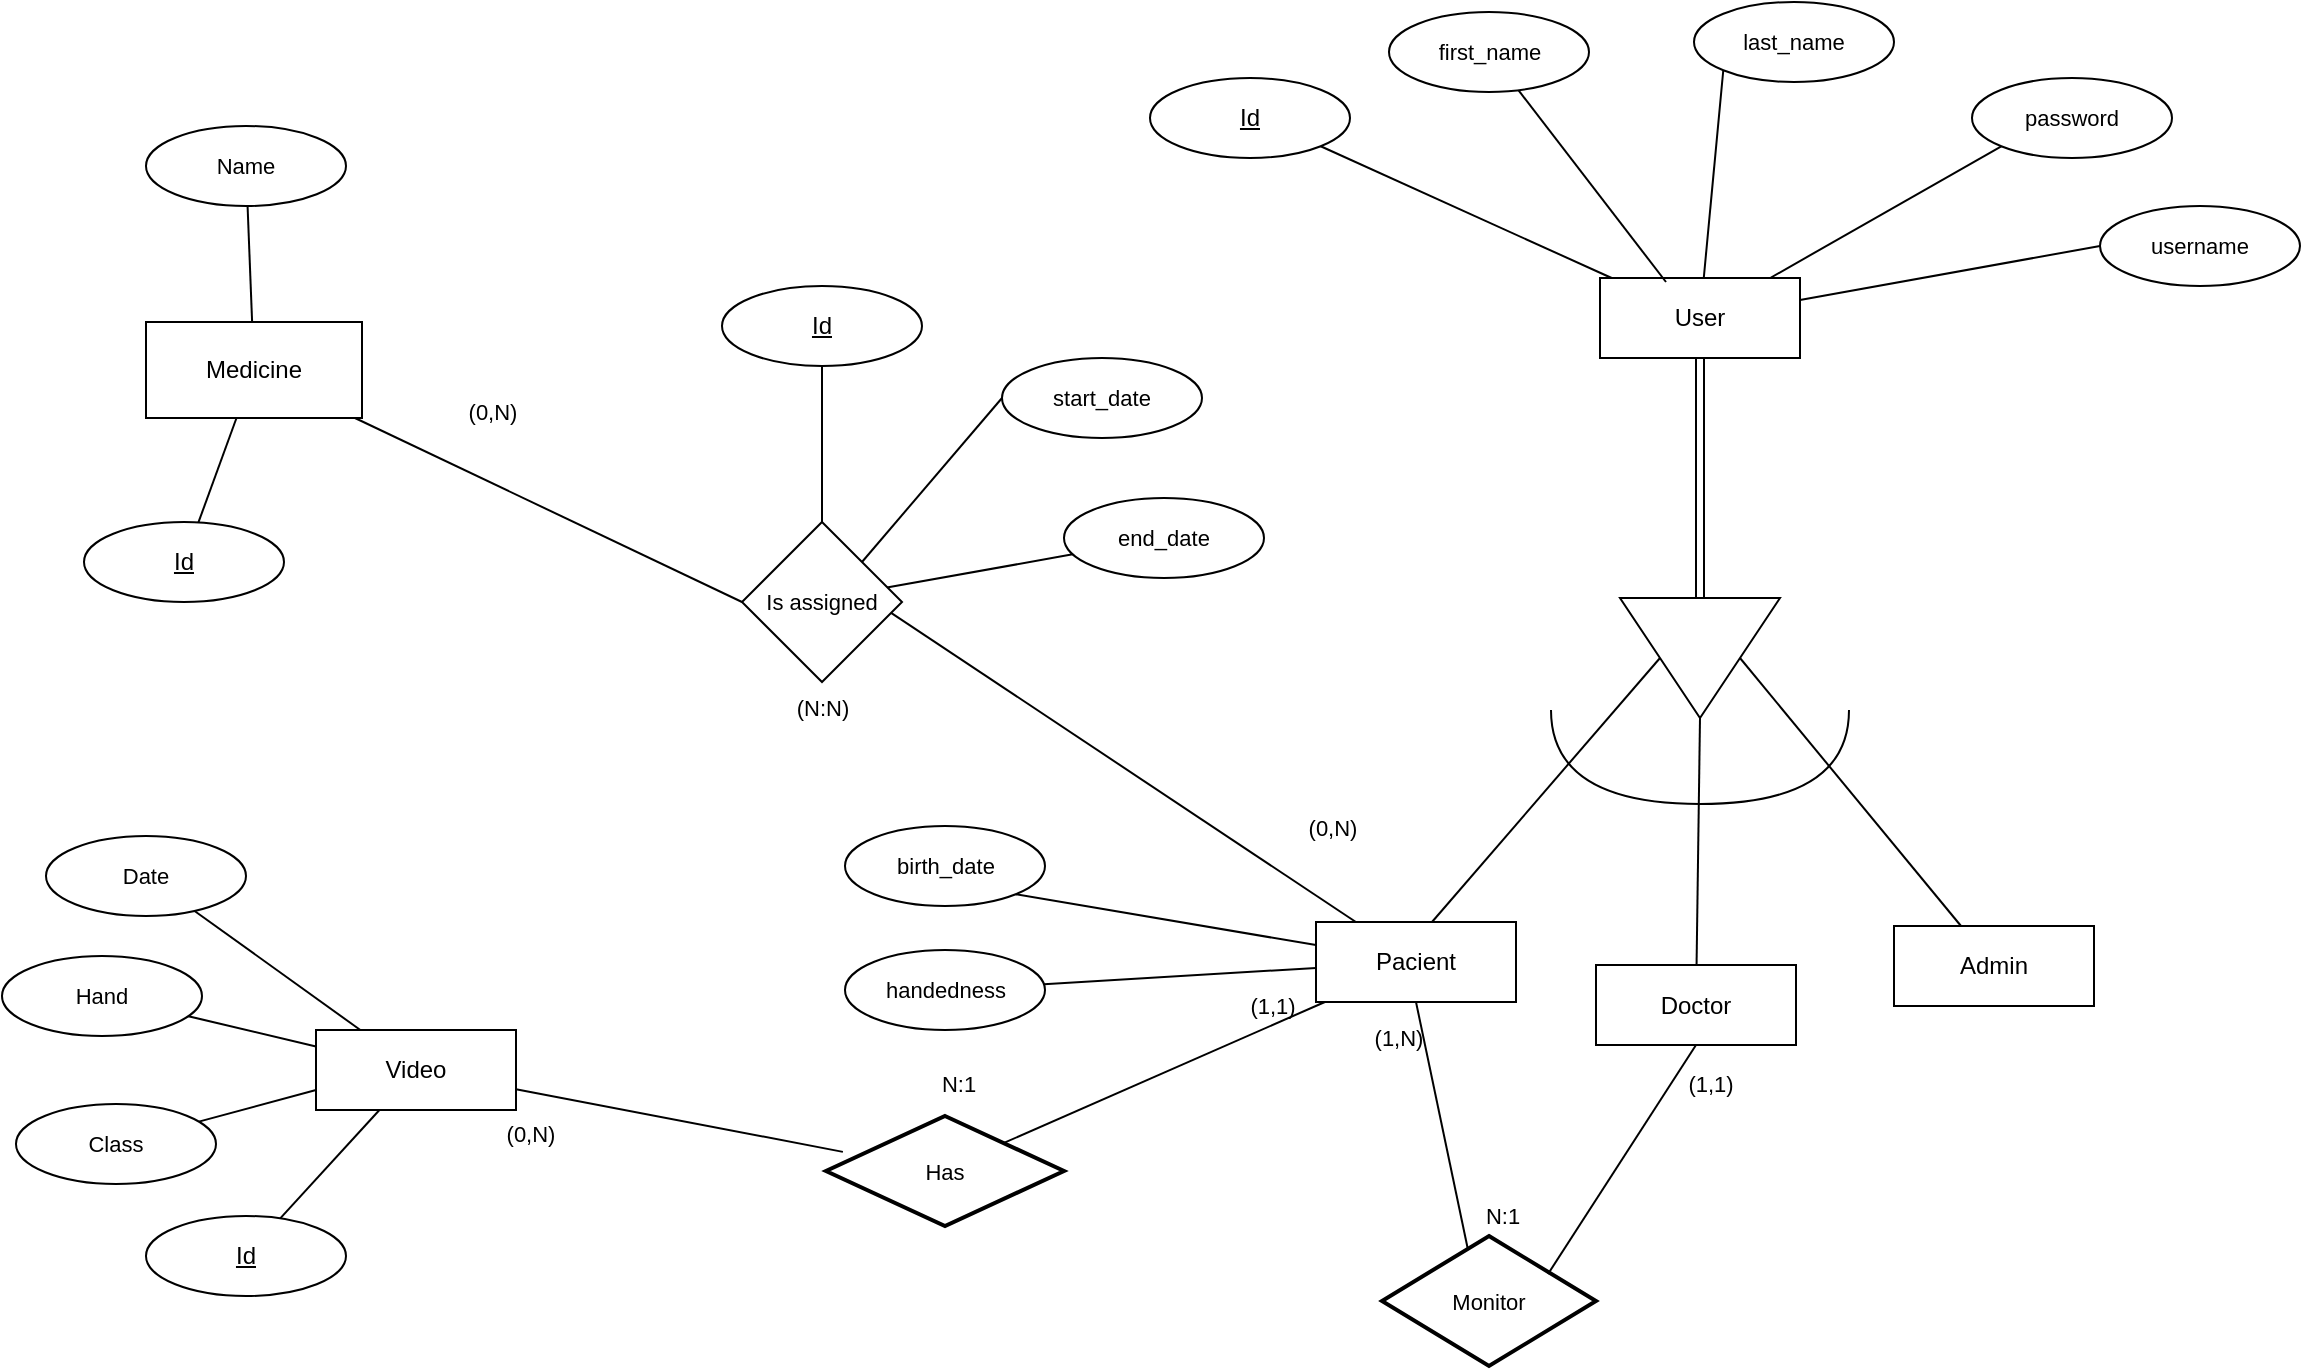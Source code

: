 <mxfile version="24.2.7" type="google">
  <diagram id="-jLuVDc9Q0OqYaRF-Ju1" name="Página-2">
    <mxGraphModel grid="1" page="1" gridSize="10" guides="1" tooltips="1" connect="1" arrows="1" fold="1" pageScale="1" pageWidth="1169" pageHeight="1000" math="0" shadow="0">
      <root>
        <mxCell id="0" />
        <mxCell id="1" parent="0" />
        <mxCell id="lNOraf0grWJchJQEA7N4-1" style="edgeStyle=orthogonalEdgeStyle;rounded=0;orthogonalLoop=1;jettySize=auto;html=1;exitX=0.5;exitY=1;exitDx=0;exitDy=0;endArrow=none;endFill=0;shape=link;" edge="1" parent="1" source="lNOraf0grWJchJQEA7N4-2" target="lNOraf0grWJchJQEA7N4-16">
          <mxGeometry relative="1" as="geometry" />
        </mxCell>
        <mxCell id="lNOraf0grWJchJQEA7N4-2" value="User" style="whiteSpace=wrap;html=1;align=center;" vertex="1" parent="1">
          <mxGeometry x="1968" y="248" width="100" height="40" as="geometry" />
        </mxCell>
        <mxCell id="lNOraf0grWJchJQEA7N4-3" style="edgeStyle=none;shape=connector;rounded=0;orthogonalLoop=1;jettySize=auto;html=1;exitX=1;exitY=1;exitDx=0;exitDy=0;labelBackgroundColor=default;strokeColor=default;align=center;verticalAlign=middle;fontFamily=Helvetica;fontSize=11;fontColor=default;endArrow=none;endFill=0;" edge="1" parent="1" source="lNOraf0grWJchJQEA7N4-4" target="lNOraf0grWJchJQEA7N4-2">
          <mxGeometry relative="1" as="geometry" />
        </mxCell>
        <mxCell id="lNOraf0grWJchJQEA7N4-4" value="Id" style="ellipse;whiteSpace=wrap;html=1;align=center;fontStyle=4;" vertex="1" parent="1">
          <mxGeometry x="1743" y="148" width="100" height="40" as="geometry" />
        </mxCell>
        <mxCell id="lNOraf0grWJchJQEA7N4-5" style="rounded=0;orthogonalLoop=1;jettySize=auto;html=1;entryX=0.33;entryY=0.05;entryDx=0;entryDy=0;endArrow=none;endFill=0;entryPerimeter=0;" edge="1" parent="1" source="lNOraf0grWJchJQEA7N4-6" target="lNOraf0grWJchJQEA7N4-2">
          <mxGeometry relative="1" as="geometry" />
        </mxCell>
        <mxCell id="lNOraf0grWJchJQEA7N4-6" value="first_name" style="ellipse;whiteSpace=wrap;html=1;align=center;fontFamily=Helvetica;fontSize=11;fontColor=default;" vertex="1" parent="1">
          <mxGeometry x="1862.5" y="115" width="100" height="40" as="geometry" />
        </mxCell>
        <mxCell id="lNOraf0grWJchJQEA7N4-7" style="edgeStyle=none;shape=connector;rounded=0;orthogonalLoop=1;jettySize=auto;html=1;exitX=0;exitY=1;exitDx=0;exitDy=0;labelBackgroundColor=default;strokeColor=default;align=center;verticalAlign=middle;fontFamily=Helvetica;fontSize=11;fontColor=default;endArrow=none;endFill=0;" edge="1" parent="1" source="lNOraf0grWJchJQEA7N4-8" target="lNOraf0grWJchJQEA7N4-2">
          <mxGeometry relative="1" as="geometry" />
        </mxCell>
        <mxCell id="lNOraf0grWJchJQEA7N4-8" value="last_name" style="ellipse;whiteSpace=wrap;html=1;align=center;fontFamily=Helvetica;fontSize=11;fontColor=default;" vertex="1" parent="1">
          <mxGeometry x="2015" y="110" width="100" height="40" as="geometry" />
        </mxCell>
        <mxCell id="lNOraf0grWJchJQEA7N4-9" style="edgeStyle=none;shape=connector;rounded=0;orthogonalLoop=1;jettySize=auto;html=1;exitX=0;exitY=1;exitDx=0;exitDy=0;labelBackgroundColor=default;strokeColor=default;align=center;verticalAlign=middle;fontFamily=Helvetica;fontSize=11;fontColor=default;endArrow=none;endFill=0;" edge="1" parent="1" source="lNOraf0grWJchJQEA7N4-10" target="lNOraf0grWJchJQEA7N4-2">
          <mxGeometry relative="1" as="geometry" />
        </mxCell>
        <mxCell id="lNOraf0grWJchJQEA7N4-10" value="password" style="ellipse;whiteSpace=wrap;html=1;align=center;fontFamily=Helvetica;fontSize=11;fontColor=default;" vertex="1" parent="1">
          <mxGeometry x="2154" y="148" width="100" height="40" as="geometry" />
        </mxCell>
        <mxCell id="lNOraf0grWJchJQEA7N4-11" style="edgeStyle=none;shape=connector;rounded=0;orthogonalLoop=1;jettySize=auto;html=1;labelBackgroundColor=default;strokeColor=default;align=center;verticalAlign=middle;fontFamily=Helvetica;fontSize=11;fontColor=default;endArrow=none;endFill=0;entryX=0.721;entryY=0.27;entryDx=0;entryDy=0;entryPerimeter=0;" edge="1" parent="1" source="lNOraf0grWJchJQEA7N4-33" target="lNOraf0grWJchJQEA7N4-28">
          <mxGeometry relative="1" as="geometry">
            <mxPoint x="1965" y="641" as="sourcePoint" />
          </mxGeometry>
        </mxCell>
        <mxCell id="lNOraf0grWJchJQEA7N4-12" value="Admin" style="whiteSpace=wrap;html=1;align=center;" vertex="1" parent="1">
          <mxGeometry x="2115" y="572" width="100" height="40" as="geometry" />
        </mxCell>
        <mxCell id="lNOraf0grWJchJQEA7N4-13" style="rounded=0;orthogonalLoop=1;jettySize=auto;html=1;exitX=0.5;exitY=0;exitDx=0;exitDy=0;endArrow=none;endFill=0;" edge="1" parent="1" source="lNOraf0grWJchJQEA7N4-16" target="lNOraf0grWJchJQEA7N4-12">
          <mxGeometry relative="1" as="geometry" />
        </mxCell>
        <mxCell id="lNOraf0grWJchJQEA7N4-14" style="rounded=0;orthogonalLoop=1;jettySize=auto;html=1;exitX=1;exitY=0.5;exitDx=0;exitDy=0;endArrow=none;endFill=0;" edge="1" parent="1" source="lNOraf0grWJchJQEA7N4-16" target="lNOraf0grWJchJQEA7N4-32">
          <mxGeometry relative="1" as="geometry">
            <mxPoint x="2015.392" y="601" as="targetPoint" />
          </mxGeometry>
        </mxCell>
        <mxCell id="lNOraf0grWJchJQEA7N4-15" style="edgeStyle=none;shape=connector;rounded=0;orthogonalLoop=1;jettySize=auto;html=1;exitX=0.5;exitY=1;exitDx=0;exitDy=0;labelBackgroundColor=default;strokeColor=default;align=center;verticalAlign=middle;fontFamily=Helvetica;fontSize=11;fontColor=default;endArrow=none;endFill=0;" edge="1" parent="1" source="lNOraf0grWJchJQEA7N4-16">
          <mxGeometry relative="1" as="geometry">
            <mxPoint x="1882.273" y="572" as="targetPoint" />
          </mxGeometry>
        </mxCell>
        <mxCell id="lNOraf0grWJchJQEA7N4-16" value="" style="triangle;whiteSpace=wrap;html=1;rotation=90;" vertex="1" parent="1">
          <mxGeometry x="1988" y="398" width="60" height="80" as="geometry" />
        </mxCell>
        <mxCell id="lNOraf0grWJchJQEA7N4-17" value="" style="shape=requiredInterface;html=1;verticalLabelPosition=bottom;sketch=0;fontFamily=Helvetica;fontSize=11;fontColor=default;rotation=90;" vertex="1" parent="1">
          <mxGeometry x="1994.5" y="413" width="47" height="149" as="geometry" />
        </mxCell>
        <mxCell id="lNOraf0grWJchJQEA7N4-18" style="edgeStyle=none;shape=connector;rounded=0;orthogonalLoop=1;jettySize=auto;html=1;labelBackgroundColor=default;strokeColor=default;align=center;verticalAlign=middle;fontFamily=Helvetica;fontSize=11;fontColor=default;endArrow=none;endFill=0;entryX=0.071;entryY=0.326;entryDx=0;entryDy=0;entryPerimeter=0;" edge="1" parent="1" source="lNOraf0grWJchJQEA7N4-19" target="lNOraf0grWJchJQEA7N4-28">
          <mxGeometry relative="1" as="geometry" />
        </mxCell>
        <mxCell id="lNOraf0grWJchJQEA7N4-19" value="Video" style="whiteSpace=wrap;html=1;align=center;" vertex="1" parent="1">
          <mxGeometry x="1326" y="624" width="100" height="40" as="geometry" />
        </mxCell>
        <mxCell id="lNOraf0grWJchJQEA7N4-20" style="edgeStyle=none;shape=connector;rounded=0;orthogonalLoop=1;jettySize=auto;html=1;labelBackgroundColor=default;strokeColor=default;align=center;verticalAlign=middle;fontFamily=Helvetica;fontSize=11;fontColor=default;endArrow=none;endFill=0;" edge="1" parent="1" source="lNOraf0grWJchJQEA7N4-21" target="lNOraf0grWJchJQEA7N4-19">
          <mxGeometry relative="1" as="geometry" />
        </mxCell>
        <mxCell id="lNOraf0grWJchJQEA7N4-21" value="Id" style="ellipse;whiteSpace=wrap;html=1;align=center;fontStyle=4;" vertex="1" parent="1">
          <mxGeometry x="1241" y="717" width="100" height="40" as="geometry" />
        </mxCell>
        <mxCell id="lNOraf0grWJchJQEA7N4-22" style="edgeStyle=none;shape=connector;rounded=0;orthogonalLoop=1;jettySize=auto;html=1;entryX=0;entryY=0.75;entryDx=0;entryDy=0;labelBackgroundColor=default;strokeColor=default;align=center;verticalAlign=middle;fontFamily=Helvetica;fontSize=11;fontColor=default;endArrow=none;endFill=0;" edge="1" parent="1" source="lNOraf0grWJchJQEA7N4-23" target="lNOraf0grWJchJQEA7N4-19">
          <mxGeometry relative="1" as="geometry" />
        </mxCell>
        <mxCell id="lNOraf0grWJchJQEA7N4-23" value="Class" style="ellipse;whiteSpace=wrap;html=1;align=center;fontFamily=Helvetica;fontSize=11;fontColor=default;" vertex="1" parent="1">
          <mxGeometry x="1176" y="661" width="100" height="40" as="geometry" />
        </mxCell>
        <mxCell id="lNOraf0grWJchJQEA7N4-24" style="edgeStyle=none;shape=connector;rounded=0;orthogonalLoop=1;jettySize=auto;html=1;labelBackgroundColor=default;strokeColor=default;align=center;verticalAlign=middle;fontFamily=Helvetica;fontSize=11;fontColor=default;endArrow=none;endFill=0;" edge="1" parent="1" source="lNOraf0grWJchJQEA7N4-25" target="lNOraf0grWJchJQEA7N4-19">
          <mxGeometry relative="1" as="geometry" />
        </mxCell>
        <mxCell id="lNOraf0grWJchJQEA7N4-25" value="Hand" style="ellipse;whiteSpace=wrap;html=1;align=center;fontFamily=Helvetica;fontSize=11;fontColor=default;" vertex="1" parent="1">
          <mxGeometry x="1169" y="587" width="100" height="40" as="geometry" />
        </mxCell>
        <mxCell id="lNOraf0grWJchJQEA7N4-26" style="edgeStyle=none;shape=connector;rounded=0;orthogonalLoop=1;jettySize=auto;html=1;labelBackgroundColor=default;strokeColor=default;align=center;verticalAlign=middle;fontFamily=Helvetica;fontSize=11;fontColor=default;endArrow=none;endFill=0;" edge="1" parent="1" source="lNOraf0grWJchJQEA7N4-27" target="lNOraf0grWJchJQEA7N4-19">
          <mxGeometry relative="1" as="geometry" />
        </mxCell>
        <mxCell id="lNOraf0grWJchJQEA7N4-27" value="Date" style="ellipse;whiteSpace=wrap;html=1;align=center;fontFamily=Helvetica;fontSize=11;fontColor=default;" vertex="1" parent="1">
          <mxGeometry x="1191" y="527" width="100" height="40" as="geometry" />
        </mxCell>
        <mxCell id="lNOraf0grWJchJQEA7N4-28" value="Has" style="strokeWidth=2;html=1;shape=mxgraph.flowchart.decision;whiteSpace=wrap;fontFamily=Helvetica;fontSize=11;fontColor=default;" vertex="1" parent="1">
          <mxGeometry x="1581" y="667" width="119" height="55" as="geometry" />
        </mxCell>
        <mxCell id="lNOraf0grWJchJQEA7N4-29" value="(0,N)" style="text;html=1;align=center;verticalAlign=middle;resizable=0;points=[];autosize=1;strokeColor=none;fillColor=none;fontSize=11;fontFamily=Helvetica;fontColor=default;" vertex="1" parent="1">
          <mxGeometry x="1408" y="661" width="50" height="30" as="geometry" />
        </mxCell>
        <mxCell id="lNOraf0grWJchJQEA7N4-30" value="(1,1)" style="text;html=1;align=center;verticalAlign=middle;resizable=0;points=[];autosize=1;strokeColor=none;fillColor=none;fontSize=11;fontFamily=Helvetica;fontColor=default;" vertex="1" parent="1">
          <mxGeometry x="1779" y="597" width="50" height="30" as="geometry" />
        </mxCell>
        <mxCell id="lNOraf0grWJchJQEA7N4-31" value="N:1" style="text;html=1;align=center;verticalAlign=middle;resizable=0;points=[];autosize=1;strokeColor=none;fillColor=none;fontSize=11;fontFamily=Helvetica;fontColor=default;" vertex="1" parent="1">
          <mxGeometry x="1629" y="638" width="35" height="25" as="geometry" />
        </mxCell>
        <mxCell id="lNOraf0grWJchJQEA7N4-32" value="Doctor" style="whiteSpace=wrap;html=1;align=center;" vertex="1" parent="1">
          <mxGeometry x="1966" y="591.5" width="100" height="40" as="geometry" />
        </mxCell>
        <mxCell id="lNOraf0grWJchJQEA7N4-49" style="rounded=0;orthogonalLoop=1;jettySize=auto;html=1;entryX=0.925;entryY=0.563;entryDx=0;entryDy=0;endArrow=none;endFill=0;entryPerimeter=0;" edge="1" parent="1" source="lNOraf0grWJchJQEA7N4-33" target="lNOraf0grWJchJQEA7N4-55">
          <mxGeometry relative="1" as="geometry">
            <mxPoint x="1629" y="403" as="targetPoint" />
          </mxGeometry>
        </mxCell>
        <mxCell id="lNOraf0grWJchJQEA7N4-33" value="Pacient" style="whiteSpace=wrap;html=1;align=center;" vertex="1" parent="1">
          <mxGeometry x="1826" y="570" width="100" height="40" as="geometry" />
        </mxCell>
        <mxCell id="lNOraf0grWJchJQEA7N4-34" value="Monitor" style="strokeWidth=2;html=1;shape=mxgraph.flowchart.decision;whiteSpace=wrap;fontFamily=Helvetica;fontSize=11;fontColor=default;" vertex="1" parent="1">
          <mxGeometry x="1859" y="727" width="107" height="65" as="geometry" />
        </mxCell>
        <mxCell id="lNOraf0grWJchJQEA7N4-35" style="edgeStyle=none;shape=connector;rounded=0;orthogonalLoop=1;jettySize=auto;html=1;exitX=0.5;exitY=1;exitDx=0;exitDy=0;entryX=0.402;entryY=0.108;entryDx=0;entryDy=0;entryPerimeter=0;labelBackgroundColor=default;strokeColor=default;align=center;verticalAlign=middle;fontFamily=Helvetica;fontSize=11;fontColor=default;endArrow=none;endFill=0;" edge="1" parent="1" source="lNOraf0grWJchJQEA7N4-33" target="lNOraf0grWJchJQEA7N4-34">
          <mxGeometry relative="1" as="geometry" />
        </mxCell>
        <mxCell id="lNOraf0grWJchJQEA7N4-36" style="edgeStyle=none;shape=connector;rounded=0;orthogonalLoop=1;jettySize=auto;html=1;exitX=0.5;exitY=1;exitDx=0;exitDy=0;entryX=0.776;entryY=0.292;entryDx=0;entryDy=0;entryPerimeter=0;labelBackgroundColor=default;strokeColor=default;align=center;verticalAlign=middle;fontFamily=Helvetica;fontSize=11;fontColor=default;endArrow=none;endFill=0;" edge="1" parent="1" source="lNOraf0grWJchJQEA7N4-32" target="lNOraf0grWJchJQEA7N4-34">
          <mxGeometry relative="1" as="geometry" />
        </mxCell>
        <mxCell id="lNOraf0grWJchJQEA7N4-37" value="(1,1)" style="text;html=1;align=center;verticalAlign=middle;resizable=0;points=[];autosize=1;strokeColor=none;fillColor=none;fontSize=11;fontFamily=Helvetica;fontColor=default;" vertex="1" parent="1">
          <mxGeometry x="1997.5" y="636" width="50" height="30" as="geometry" />
        </mxCell>
        <mxCell id="lNOraf0grWJchJQEA7N4-38" value="(1,N)" style="text;html=1;align=center;verticalAlign=middle;resizable=0;points=[];autosize=1;strokeColor=none;fillColor=none;fontSize=11;fontFamily=Helvetica;fontColor=default;" vertex="1" parent="1">
          <mxGeometry x="1842" y="613" width="50" height="30" as="geometry" />
        </mxCell>
        <mxCell id="lNOraf0grWJchJQEA7N4-39" value="N:1" style="text;html=1;align=center;verticalAlign=middle;resizable=0;points=[];autosize=1;strokeColor=none;fillColor=none;fontSize=11;fontFamily=Helvetica;fontColor=default;" vertex="1" parent="1">
          <mxGeometry x="1901" y="704" width="35" height="25" as="geometry" />
        </mxCell>
        <mxCell id="lNOraf0grWJchJQEA7N4-40" style="edgeStyle=none;shape=connector;rounded=0;orthogonalLoop=1;jettySize=auto;html=1;exitX=1;exitY=1;exitDx=0;exitDy=0;labelBackgroundColor=default;strokeColor=default;align=center;verticalAlign=middle;fontFamily=Helvetica;fontSize=11;fontColor=default;endArrow=none;endFill=0;" edge="1" parent="1" source="lNOraf0grWJchJQEA7N4-41" target="lNOraf0grWJchJQEA7N4-33">
          <mxGeometry relative="1" as="geometry" />
        </mxCell>
        <mxCell id="lNOraf0grWJchJQEA7N4-41" value="birth_date" style="ellipse;whiteSpace=wrap;html=1;align=center;fontFamily=Helvetica;fontSize=11;fontColor=default;" vertex="1" parent="1">
          <mxGeometry x="1590.5" y="522" width="100" height="40" as="geometry" />
        </mxCell>
        <mxCell id="lNOraf0grWJchJQEA7N4-42" value="handedness" style="ellipse;whiteSpace=wrap;html=1;align=center;fontFamily=Helvetica;fontSize=11;fontColor=default;" vertex="1" parent="1">
          <mxGeometry x="1590.5" y="584" width="100" height="40" as="geometry" />
        </mxCell>
        <mxCell id="lNOraf0grWJchJQEA7N4-43" style="edgeStyle=none;shape=connector;rounded=0;orthogonalLoop=1;jettySize=auto;html=1;labelBackgroundColor=default;strokeColor=default;align=center;verticalAlign=middle;fontFamily=Helvetica;fontSize=11;fontColor=default;endArrow=none;endFill=0;" edge="1" parent="1" source="lNOraf0grWJchJQEA7N4-42" target="lNOraf0grWJchJQEA7N4-33">
          <mxGeometry relative="1" as="geometry" />
        </mxCell>
        <mxCell id="lNOraf0grWJchJQEA7N4-44" style="edgeStyle=none;shape=connector;rounded=0;orthogonalLoop=1;jettySize=auto;html=1;exitX=0;exitY=0.5;exitDx=0;exitDy=0;labelBackgroundColor=default;strokeColor=default;align=center;verticalAlign=middle;fontFamily=Helvetica;fontSize=11;fontColor=default;endArrow=none;endFill=0;" edge="1" parent="1" source="lNOraf0grWJchJQEA7N4-45" target="lNOraf0grWJchJQEA7N4-2">
          <mxGeometry relative="1" as="geometry" />
        </mxCell>
        <mxCell id="lNOraf0grWJchJQEA7N4-45" value="username" style="ellipse;whiteSpace=wrap;html=1;align=center;fontFamily=Helvetica;fontSize=11;fontColor=default;" vertex="1" parent="1">
          <mxGeometry x="2218" y="212" width="100" height="40" as="geometry" />
        </mxCell>
        <mxCell id="9hEZAiYGDEkJKQtxBDnT-2" style="edgeStyle=none;rounded=0;orthogonalLoop=1;jettySize=auto;html=1;strokeColor=default;align=center;verticalAlign=middle;fontFamily=Helvetica;fontSize=11;fontColor=default;labelBackgroundColor=default;endArrow=none;endFill=0;" edge="1" parent="1" source="lNOraf0grWJchJQEA7N4-46" target="9hEZAiYGDEkJKQtxBDnT-4">
          <mxGeometry relative="1" as="geometry">
            <mxPoint x="1295" y="214" as="targetPoint" />
          </mxGeometry>
        </mxCell>
        <mxCell id="9hEZAiYGDEkJKQtxBDnT-6" style="edgeStyle=none;rounded=0;orthogonalLoop=1;jettySize=auto;html=1;strokeColor=default;align=center;verticalAlign=middle;fontFamily=Helvetica;fontSize=11;fontColor=default;labelBackgroundColor=default;endArrow=none;endFill=0;" edge="1" parent="1" source="lNOraf0grWJchJQEA7N4-46" target="9hEZAiYGDEkJKQtxBDnT-5">
          <mxGeometry relative="1" as="geometry" />
        </mxCell>
        <mxCell id="lNOraf0grWJchJQEA7N4-46" value="Medicine" style="rounded=0;whiteSpace=wrap;html=1;" vertex="1" parent="1">
          <mxGeometry x="1241" y="270" width="108" height="48" as="geometry" />
        </mxCell>
        <mxCell id="lNOraf0grWJchJQEA7N4-52" style="edgeStyle=none;rounded=0;orthogonalLoop=1;jettySize=auto;html=1;exitX=0.5;exitY=0;exitDx=0;exitDy=0;strokeColor=default;align=center;verticalAlign=middle;fontFamily=Helvetica;fontSize=11;fontColor=default;labelBackgroundColor=default;endArrow=none;endFill=0;entryX=0.5;entryY=1;entryDx=0;entryDy=0;" edge="1" parent="1" target="lNOraf0grWJchJQEA7N4-54">
          <mxGeometry relative="1" as="geometry">
            <mxPoint x="1579" y="373" as="sourcePoint" />
            <mxPoint x="1579" y="300" as="targetPoint" />
          </mxGeometry>
        </mxCell>
        <mxCell id="lNOraf0grWJchJQEA7N4-50" style="rounded=0;orthogonalLoop=1;jettySize=auto;html=1;entryX=0;entryY=0.5;entryDx=0;entryDy=0;endArrow=none;endFill=0;" edge="1" parent="1" source="lNOraf0grWJchJQEA7N4-46" target="lNOraf0grWJchJQEA7N4-55">
          <mxGeometry relative="1" as="geometry">
            <mxPoint x="1529" y="393" as="targetPoint" />
          </mxGeometry>
        </mxCell>
        <mxCell id="lNOraf0grWJchJQEA7N4-54" value="Id" style="ellipse;whiteSpace=wrap;html=1;align=center;fontStyle=4;" vertex="1" parent="1">
          <mxGeometry x="1529" y="252" width="100" height="40" as="geometry" />
        </mxCell>
        <mxCell id="lNOraf0grWJchJQEA7N4-65" style="edgeStyle=none;rounded=0;orthogonalLoop=1;jettySize=auto;html=1;exitX=1;exitY=0;exitDx=0;exitDy=0;entryX=0;entryY=0.5;entryDx=0;entryDy=0;strokeColor=default;align=center;verticalAlign=middle;fontFamily=Helvetica;fontSize=11;fontColor=default;labelBackgroundColor=default;endArrow=none;endFill=0;" edge="1" parent="1" source="lNOraf0grWJchJQEA7N4-55" target="lNOraf0grWJchJQEA7N4-62">
          <mxGeometry relative="1" as="geometry" />
        </mxCell>
        <mxCell id="lNOraf0grWJchJQEA7N4-66" style="edgeStyle=none;rounded=0;orthogonalLoop=1;jettySize=auto;html=1;exitX=0.888;exitY=0.413;exitDx=0;exitDy=0;strokeColor=default;align=center;verticalAlign=middle;fontFamily=Helvetica;fontSize=11;fontColor=default;labelBackgroundColor=default;endArrow=none;endFill=0;exitPerimeter=0;" edge="1" parent="1" source="lNOraf0grWJchJQEA7N4-55" target="lNOraf0grWJchJQEA7N4-64">
          <mxGeometry relative="1" as="geometry" />
        </mxCell>
        <mxCell id="lNOraf0grWJchJQEA7N4-55" value="Is assigned" style="rhombus;whiteSpace=wrap;html=1;fontFamily=Helvetica;fontSize=11;fontColor=default;labelBackgroundColor=default;" vertex="1" parent="1">
          <mxGeometry x="1539" y="370" width="80" height="80" as="geometry" />
        </mxCell>
        <mxCell id="lNOraf0grWJchJQEA7N4-56" value="(N:N)" style="text;html=1;align=center;verticalAlign=middle;resizable=0;points=[];autosize=1;strokeColor=none;fillColor=none;fontFamily=Helvetica;fontSize=11;fontColor=default;labelBackgroundColor=default;" vertex="1" parent="1">
          <mxGeometry x="1554" y="448" width="50" height="30" as="geometry" />
        </mxCell>
        <mxCell id="lNOraf0grWJchJQEA7N4-57" value="(0,N)" style="text;html=1;align=center;verticalAlign=middle;resizable=0;points=[];autosize=1;strokeColor=none;fillColor=none;fontFamily=Helvetica;fontSize=11;fontColor=default;labelBackgroundColor=default;" vertex="1" parent="1">
          <mxGeometry x="1389" y="300" width="50" height="30" as="geometry" />
        </mxCell>
        <mxCell id="lNOraf0grWJchJQEA7N4-59" value="(0,N)" style="text;html=1;align=center;verticalAlign=middle;resizable=0;points=[];autosize=1;strokeColor=none;fillColor=none;fontFamily=Helvetica;fontSize=11;fontColor=default;labelBackgroundColor=default;" vertex="1" parent="1">
          <mxGeometry x="1809" y="507.5" width="50" height="30" as="geometry" />
        </mxCell>
        <mxCell id="lNOraf0grWJchJQEA7N4-62" value="start_date" style="ellipse;whiteSpace=wrap;html=1;align=center;fontFamily=Helvetica;fontSize=11;fontColor=default;" vertex="1" parent="1">
          <mxGeometry x="1669" y="288" width="100" height="40" as="geometry" />
        </mxCell>
        <mxCell id="lNOraf0grWJchJQEA7N4-64" value="end&lt;span style=&quot;background-color: initial;&quot;&gt;_date&lt;/span&gt;" style="ellipse;whiteSpace=wrap;html=1;align=center;fontFamily=Helvetica;fontSize=11;fontColor=default;" vertex="1" parent="1">
          <mxGeometry x="1700" y="358" width="100" height="40" as="geometry" />
        </mxCell>
        <mxCell id="9hEZAiYGDEkJKQtxBDnT-4" value="Name" style="ellipse;whiteSpace=wrap;html=1;align=center;fontFamily=Helvetica;fontSize=11;fontColor=default;" vertex="1" parent="1">
          <mxGeometry x="1241" y="172" width="100" height="40" as="geometry" />
        </mxCell>
        <mxCell id="9hEZAiYGDEkJKQtxBDnT-5" value="Id" style="ellipse;whiteSpace=wrap;html=1;align=center;fontStyle=4;" vertex="1" parent="1">
          <mxGeometry x="1210" y="370" width="100" height="40" as="geometry" />
        </mxCell>
      </root>
    </mxGraphModel>
  </diagram>
</mxfile>

